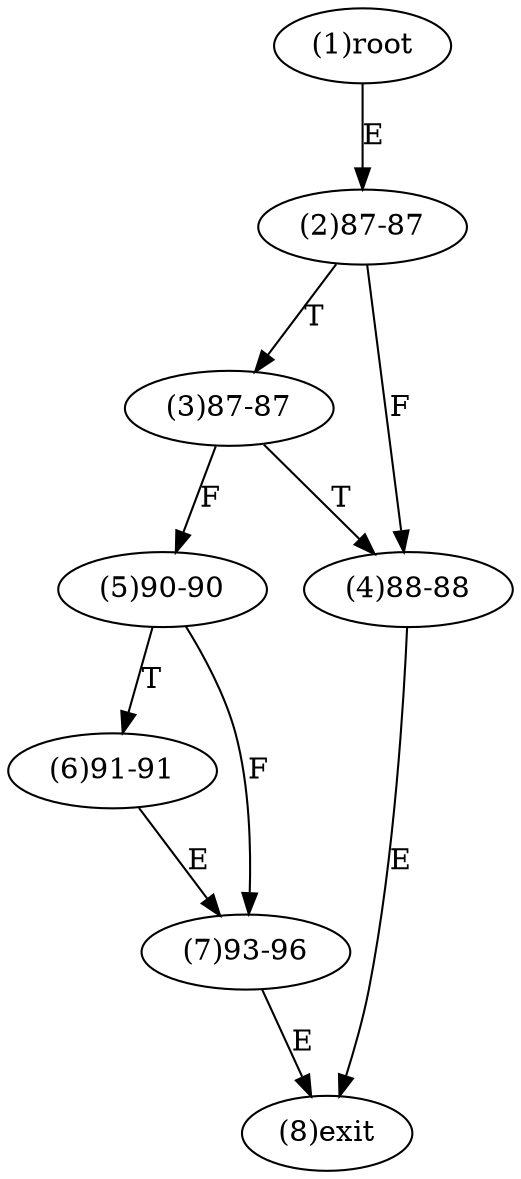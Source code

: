 digraph "" { 
1[ label="(1)root"];
2[ label="(2)87-87"];
3[ label="(3)87-87"];
4[ label="(4)88-88"];
5[ label="(5)90-90"];
6[ label="(6)91-91"];
7[ label="(7)93-96"];
8[ label="(8)exit"];
1->2[ label="E"];
2->4[ label="F"];
2->3[ label="T"];
3->5[ label="F"];
3->4[ label="T"];
4->8[ label="E"];
5->7[ label="F"];
5->6[ label="T"];
6->7[ label="E"];
7->8[ label="E"];
}